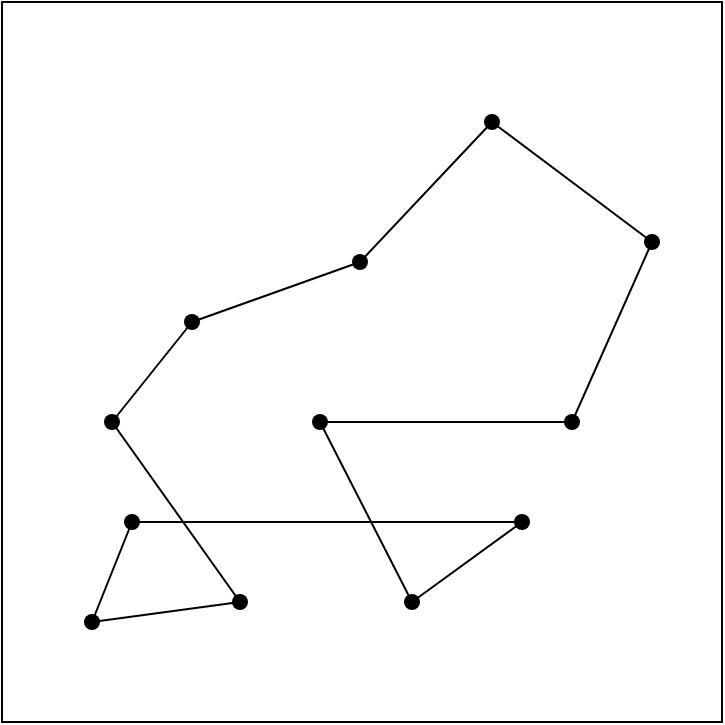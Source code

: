<mxfile version="15.9.1" type="github">
  <diagram id="h1I-jIf15oPsMgG-KGj4" name="Page-1">
    <mxGraphModel dx="946" dy="645" grid="1" gridSize="10" guides="1" tooltips="1" connect="1" arrows="1" fold="1" page="1" pageScale="1" pageWidth="827" pageHeight="1169" math="0" shadow="0">
      <root>
        <mxCell id="0" />
        <mxCell id="1" parent="0" />
        <mxCell id="gv34mnI8brFqdIba_EGr-3" value="" style="whiteSpace=wrap;html=1;aspect=fixed;strokeColor=#000000;fillColor=none;" vertex="1" parent="1">
          <mxGeometry x="225" y="430" width="360" height="360" as="geometry" />
        </mxCell>
        <mxCell id="gv34mnI8brFqdIba_EGr-20" value="" style="shape=waypoint;sketch=0;fillStyle=solid;size=8;pointerEvents=1;points=[];fillColor=#dae8fc;resizable=0;rotatable=0;perimeter=centerPerimeter;snapToPoint=1;strokeColor=#000000;" vertex="1" parent="1">
          <mxGeometry x="490" y="620" width="40" height="40" as="geometry" />
        </mxCell>
        <mxCell id="gv34mnI8brFqdIba_EGr-22" value="" style="shape=waypoint;sketch=0;fillStyle=solid;size=8;pointerEvents=1;points=[];fillColor=#dae8fc;resizable=0;rotatable=0;perimeter=centerPerimeter;snapToPoint=1;strokeColor=#000000;" vertex="1" parent="1">
          <mxGeometry x="465" y="670" width="40" height="40" as="geometry" />
        </mxCell>
        <mxCell id="gv34mnI8brFqdIba_EGr-28" value="" style="shape=waypoint;sketch=0;fillStyle=solid;size=8;pointerEvents=1;points=[];fillColor=#dae8fc;resizable=0;rotatable=0;perimeter=centerPerimeter;snapToPoint=1;strokeColor=#000000;" vertex="1" parent="1">
          <mxGeometry x="300" y="570" width="40" height="40" as="geometry" />
        </mxCell>
        <mxCell id="gv34mnI8brFqdIba_EGr-27" value="" style="shape=waypoint;sketch=0;fillStyle=solid;size=8;pointerEvents=1;points=[];fillColor=#dae8fc;resizable=0;rotatable=0;perimeter=centerPerimeter;snapToPoint=1;strokeColor=#000000;" vertex="1" parent="1">
          <mxGeometry x="384" y="540" width="40" height="40" as="geometry" />
        </mxCell>
        <mxCell id="gv34mnI8brFqdIba_EGr-26" value="" style="shape=waypoint;sketch=0;fillStyle=solid;size=8;pointerEvents=1;points=[];fillColor=#dae8fc;resizable=0;rotatable=0;perimeter=centerPerimeter;snapToPoint=1;strokeColor=#000000;" vertex="1" parent="1">
          <mxGeometry x="270" y="670" width="40" height="40" as="geometry" />
        </mxCell>
        <mxCell id="gv34mnI8brFqdIba_EGr-31" value="" style="shape=waypoint;sketch=0;fillStyle=solid;size=8;pointerEvents=1;points=[];fillColor=#dae8fc;resizable=0;rotatable=0;perimeter=centerPerimeter;snapToPoint=1;strokeColor=#000000;" vertex="1" parent="1">
          <mxGeometry x="450" y="470" width="40" height="40" as="geometry" />
        </mxCell>
        <mxCell id="gv34mnI8brFqdIba_EGr-30" value="" style="shape=waypoint;sketch=0;fillStyle=solid;size=8;pointerEvents=1;points=[];fillColor=#dae8fc;resizable=0;rotatable=0;perimeter=centerPerimeter;snapToPoint=1;strokeColor=#000000;" vertex="1" parent="1">
          <mxGeometry x="530" y="530" width="40" height="40" as="geometry" />
        </mxCell>
        <mxCell id="gv34mnI8brFqdIba_EGr-25" value="" style="shape=waypoint;sketch=0;fillStyle=solid;size=8;pointerEvents=1;points=[];fillColor=#dae8fc;resizable=0;rotatable=0;perimeter=centerPerimeter;snapToPoint=1;strokeColor=#000000;" vertex="1" parent="1">
          <mxGeometry x="324" y="710" width="40" height="40" as="geometry" />
        </mxCell>
        <mxCell id="gv34mnI8brFqdIba_EGr-34" value="" style="shape=waypoint;sketch=0;fillStyle=solid;size=8;pointerEvents=1;points=[];fillColor=#dae8fc;resizable=0;rotatable=0;perimeter=centerPerimeter;snapToPoint=1;strokeColor=#000000;" vertex="1" parent="1">
          <mxGeometry x="364" y="620" width="40" height="40" as="geometry" />
        </mxCell>
        <mxCell id="gv34mnI8brFqdIba_EGr-35" value="" style="shape=waypoint;sketch=0;fillStyle=solid;size=8;pointerEvents=1;points=[];fillColor=#dae8fc;resizable=0;rotatable=0;perimeter=centerPerimeter;snapToPoint=1;strokeColor=#000000;" vertex="1" parent="1">
          <mxGeometry x="410" y="710" width="40" height="40" as="geometry" />
        </mxCell>
        <mxCell id="gv34mnI8brFqdIba_EGr-43" value="" style="shape=waypoint;sketch=0;fillStyle=solid;size=8;pointerEvents=1;points=[];fillColor=#dae8fc;resizable=0;rotatable=0;perimeter=centerPerimeter;snapToPoint=1;strokeColor=#000000;" vertex="1" parent="1">
          <mxGeometry x="260" y="620" width="40" height="40" as="geometry" />
        </mxCell>
        <mxCell id="gv34mnI8brFqdIba_EGr-40" value="" style="shape=waypoint;sketch=0;fillStyle=solid;size=8;pointerEvents=1;points=[];fillColor=#dae8fc;resizable=0;rotatable=0;perimeter=centerPerimeter;snapToPoint=1;strokeColor=#000000;" vertex="1" parent="1">
          <mxGeometry x="250" y="720" width="40" height="40" as="geometry" />
        </mxCell>
        <mxCell id="gv34mnI8brFqdIba_EGr-72" value="" style="endArrow=none;html=1;rounded=0;strokeColor=#000000;" edge="1" parent="1" source="gv34mnI8brFqdIba_EGr-28">
          <mxGeometry width="50" height="50" relative="1" as="geometry">
            <mxPoint x="354" y="610" as="sourcePoint" />
            <mxPoint x="404" y="560" as="targetPoint" />
          </mxGeometry>
        </mxCell>
        <mxCell id="gv34mnI8brFqdIba_EGr-79" value="" style="endArrow=none;html=1;rounded=0;strokeColor=#000000;entryX=0.65;entryY=0.6;entryDx=0;entryDy=0;entryPerimeter=0;" edge="1" parent="1" source="gv34mnI8brFqdIba_EGr-27" target="gv34mnI8brFqdIba_EGr-31">
          <mxGeometry width="50" height="50" relative="1" as="geometry">
            <mxPoint x="424" y="540" as="sourcePoint" />
            <mxPoint x="474" y="490" as="targetPoint" />
          </mxGeometry>
        </mxCell>
        <mxCell id="gv34mnI8brFqdIba_EGr-78" value="" style="endArrow=none;html=1;rounded=0;strokeColor=#000000;" edge="1" parent="1" source="gv34mnI8brFqdIba_EGr-43" target="gv34mnI8brFqdIba_EGr-28">
          <mxGeometry width="50" height="50" relative="1" as="geometry">
            <mxPoint x="265" y="640" as="sourcePoint" />
            <mxPoint x="315" y="590" as="targetPoint" />
          </mxGeometry>
        </mxCell>
        <mxCell id="gv34mnI8brFqdIba_EGr-77" value="" style="endArrow=none;html=1;rounded=0;strokeColor=#000000;" edge="1" parent="1" target="gv34mnI8brFqdIba_EGr-30">
          <mxGeometry width="50" height="50" relative="1" as="geometry">
            <mxPoint x="470" y="490" as="sourcePoint" />
            <mxPoint x="530" y="440" as="targetPoint" />
          </mxGeometry>
        </mxCell>
        <mxCell id="gv34mnI8brFqdIba_EGr-76" value="" style="endArrow=none;html=1;rounded=0;strokeColor=#000000;exitX=0.375;exitY=0.5;exitDx=0;exitDy=0;exitPerimeter=0;" edge="1" parent="1" source="gv34mnI8brFqdIba_EGr-20">
          <mxGeometry width="50" height="50" relative="1" as="geometry">
            <mxPoint x="490" y="610" as="sourcePoint" />
            <mxPoint x="550" y="550" as="targetPoint" />
          </mxGeometry>
        </mxCell>
        <mxCell id="gv34mnI8brFqdIba_EGr-75" value="" style="endArrow=none;html=1;rounded=0;strokeColor=#000000;exitX=0.6;exitY=0.575;exitDx=0;exitDy=0;exitPerimeter=0;" edge="1" parent="1" source="gv34mnI8brFqdIba_EGr-34">
          <mxGeometry width="50" height="50" relative="1" as="geometry">
            <mxPoint x="460" y="690" as="sourcePoint" />
            <mxPoint x="510" y="640" as="targetPoint" />
          </mxGeometry>
        </mxCell>
        <mxCell id="gv34mnI8brFqdIba_EGr-74" value="" style="endArrow=none;html=1;rounded=0;strokeColor=#000000;" edge="1" parent="1">
          <mxGeometry width="50" height="50" relative="1" as="geometry">
            <mxPoint x="430" y="730" as="sourcePoint" />
            <mxPoint x="384" y="640" as="targetPoint" />
          </mxGeometry>
        </mxCell>
        <mxCell id="gv34mnI8brFqdIba_EGr-81" value="" style="endArrow=none;html=1;rounded=0;strokeColor=#000000;exitX=0.575;exitY=0.375;exitDx=0;exitDy=0;exitPerimeter=0;" edge="1" parent="1" source="gv34mnI8brFqdIba_EGr-35" target="gv34mnI8brFqdIba_EGr-22">
          <mxGeometry width="50" height="50" relative="1" as="geometry">
            <mxPoint x="430" y="740" as="sourcePoint" />
            <mxPoint x="480" y="690" as="targetPoint" />
          </mxGeometry>
        </mxCell>
        <mxCell id="gv34mnI8brFqdIba_EGr-80" value="" style="endArrow=none;html=1;rounded=0;strokeColor=#000000;exitX=0.6;exitY=0.375;exitDx=0;exitDy=0;exitPerimeter=0;" edge="1" parent="1" source="gv34mnI8brFqdIba_EGr-26" target="gv34mnI8brFqdIba_EGr-22">
          <mxGeometry width="50" height="50" relative="1" as="geometry">
            <mxPoint x="330" y="650" as="sourcePoint" />
            <mxPoint x="380" y="600" as="targetPoint" />
          </mxGeometry>
        </mxCell>
        <mxCell id="gv34mnI8brFqdIba_EGr-82" value="" style="endArrow=none;html=1;rounded=0;strokeColor=#000000;entryX=0.55;entryY=0.35;entryDx=0;entryDy=0;entryPerimeter=0;" edge="1" parent="1" source="gv34mnI8brFqdIba_EGr-40" target="gv34mnI8brFqdIba_EGr-26">
          <mxGeometry width="50" height="50" relative="1" as="geometry">
            <mxPoint x="330" y="650" as="sourcePoint" />
            <mxPoint x="380" y="600" as="targetPoint" />
          </mxGeometry>
        </mxCell>
        <mxCell id="gv34mnI8brFqdIba_EGr-84" value="" style="endArrow=none;html=1;rounded=0;strokeColor=#000000;" edge="1" parent="1" target="gv34mnI8brFqdIba_EGr-25">
          <mxGeometry width="50" height="50" relative="1" as="geometry">
            <mxPoint x="270" y="740" as="sourcePoint" />
            <mxPoint x="324" y="690" as="targetPoint" />
          </mxGeometry>
        </mxCell>
        <mxCell id="gv34mnI8brFqdIba_EGr-83" value="" style="endArrow=none;html=1;rounded=0;strokeColor=#000000;entryX=0.625;entryY=0.575;entryDx=0;entryDy=0;entryPerimeter=0;" edge="1" parent="1" source="gv34mnI8brFqdIba_EGr-25" target="gv34mnI8brFqdIba_EGr-43">
          <mxGeometry width="50" height="50" relative="1" as="geometry">
            <mxPoint x="330" y="650" as="sourcePoint" />
            <mxPoint x="380" y="600" as="targetPoint" />
          </mxGeometry>
        </mxCell>
      </root>
    </mxGraphModel>
  </diagram>
</mxfile>
